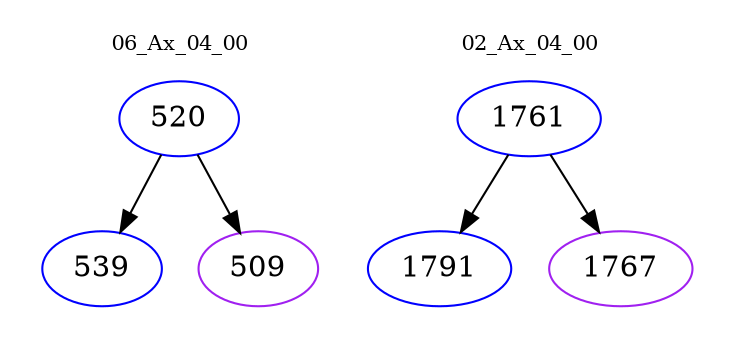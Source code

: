 digraph{
subgraph cluster_0 {
color = white
label = "06_Ax_04_00";
fontsize=10;
T0_520 [label="520", color="blue"]
T0_520 -> T0_539 [color="black"]
T0_539 [label="539", color="blue"]
T0_520 -> T0_509 [color="black"]
T0_509 [label="509", color="purple"]
}
subgraph cluster_1 {
color = white
label = "02_Ax_04_00";
fontsize=10;
T1_1761 [label="1761", color="blue"]
T1_1761 -> T1_1791 [color="black"]
T1_1791 [label="1791", color="blue"]
T1_1761 -> T1_1767 [color="black"]
T1_1767 [label="1767", color="purple"]
}
}
